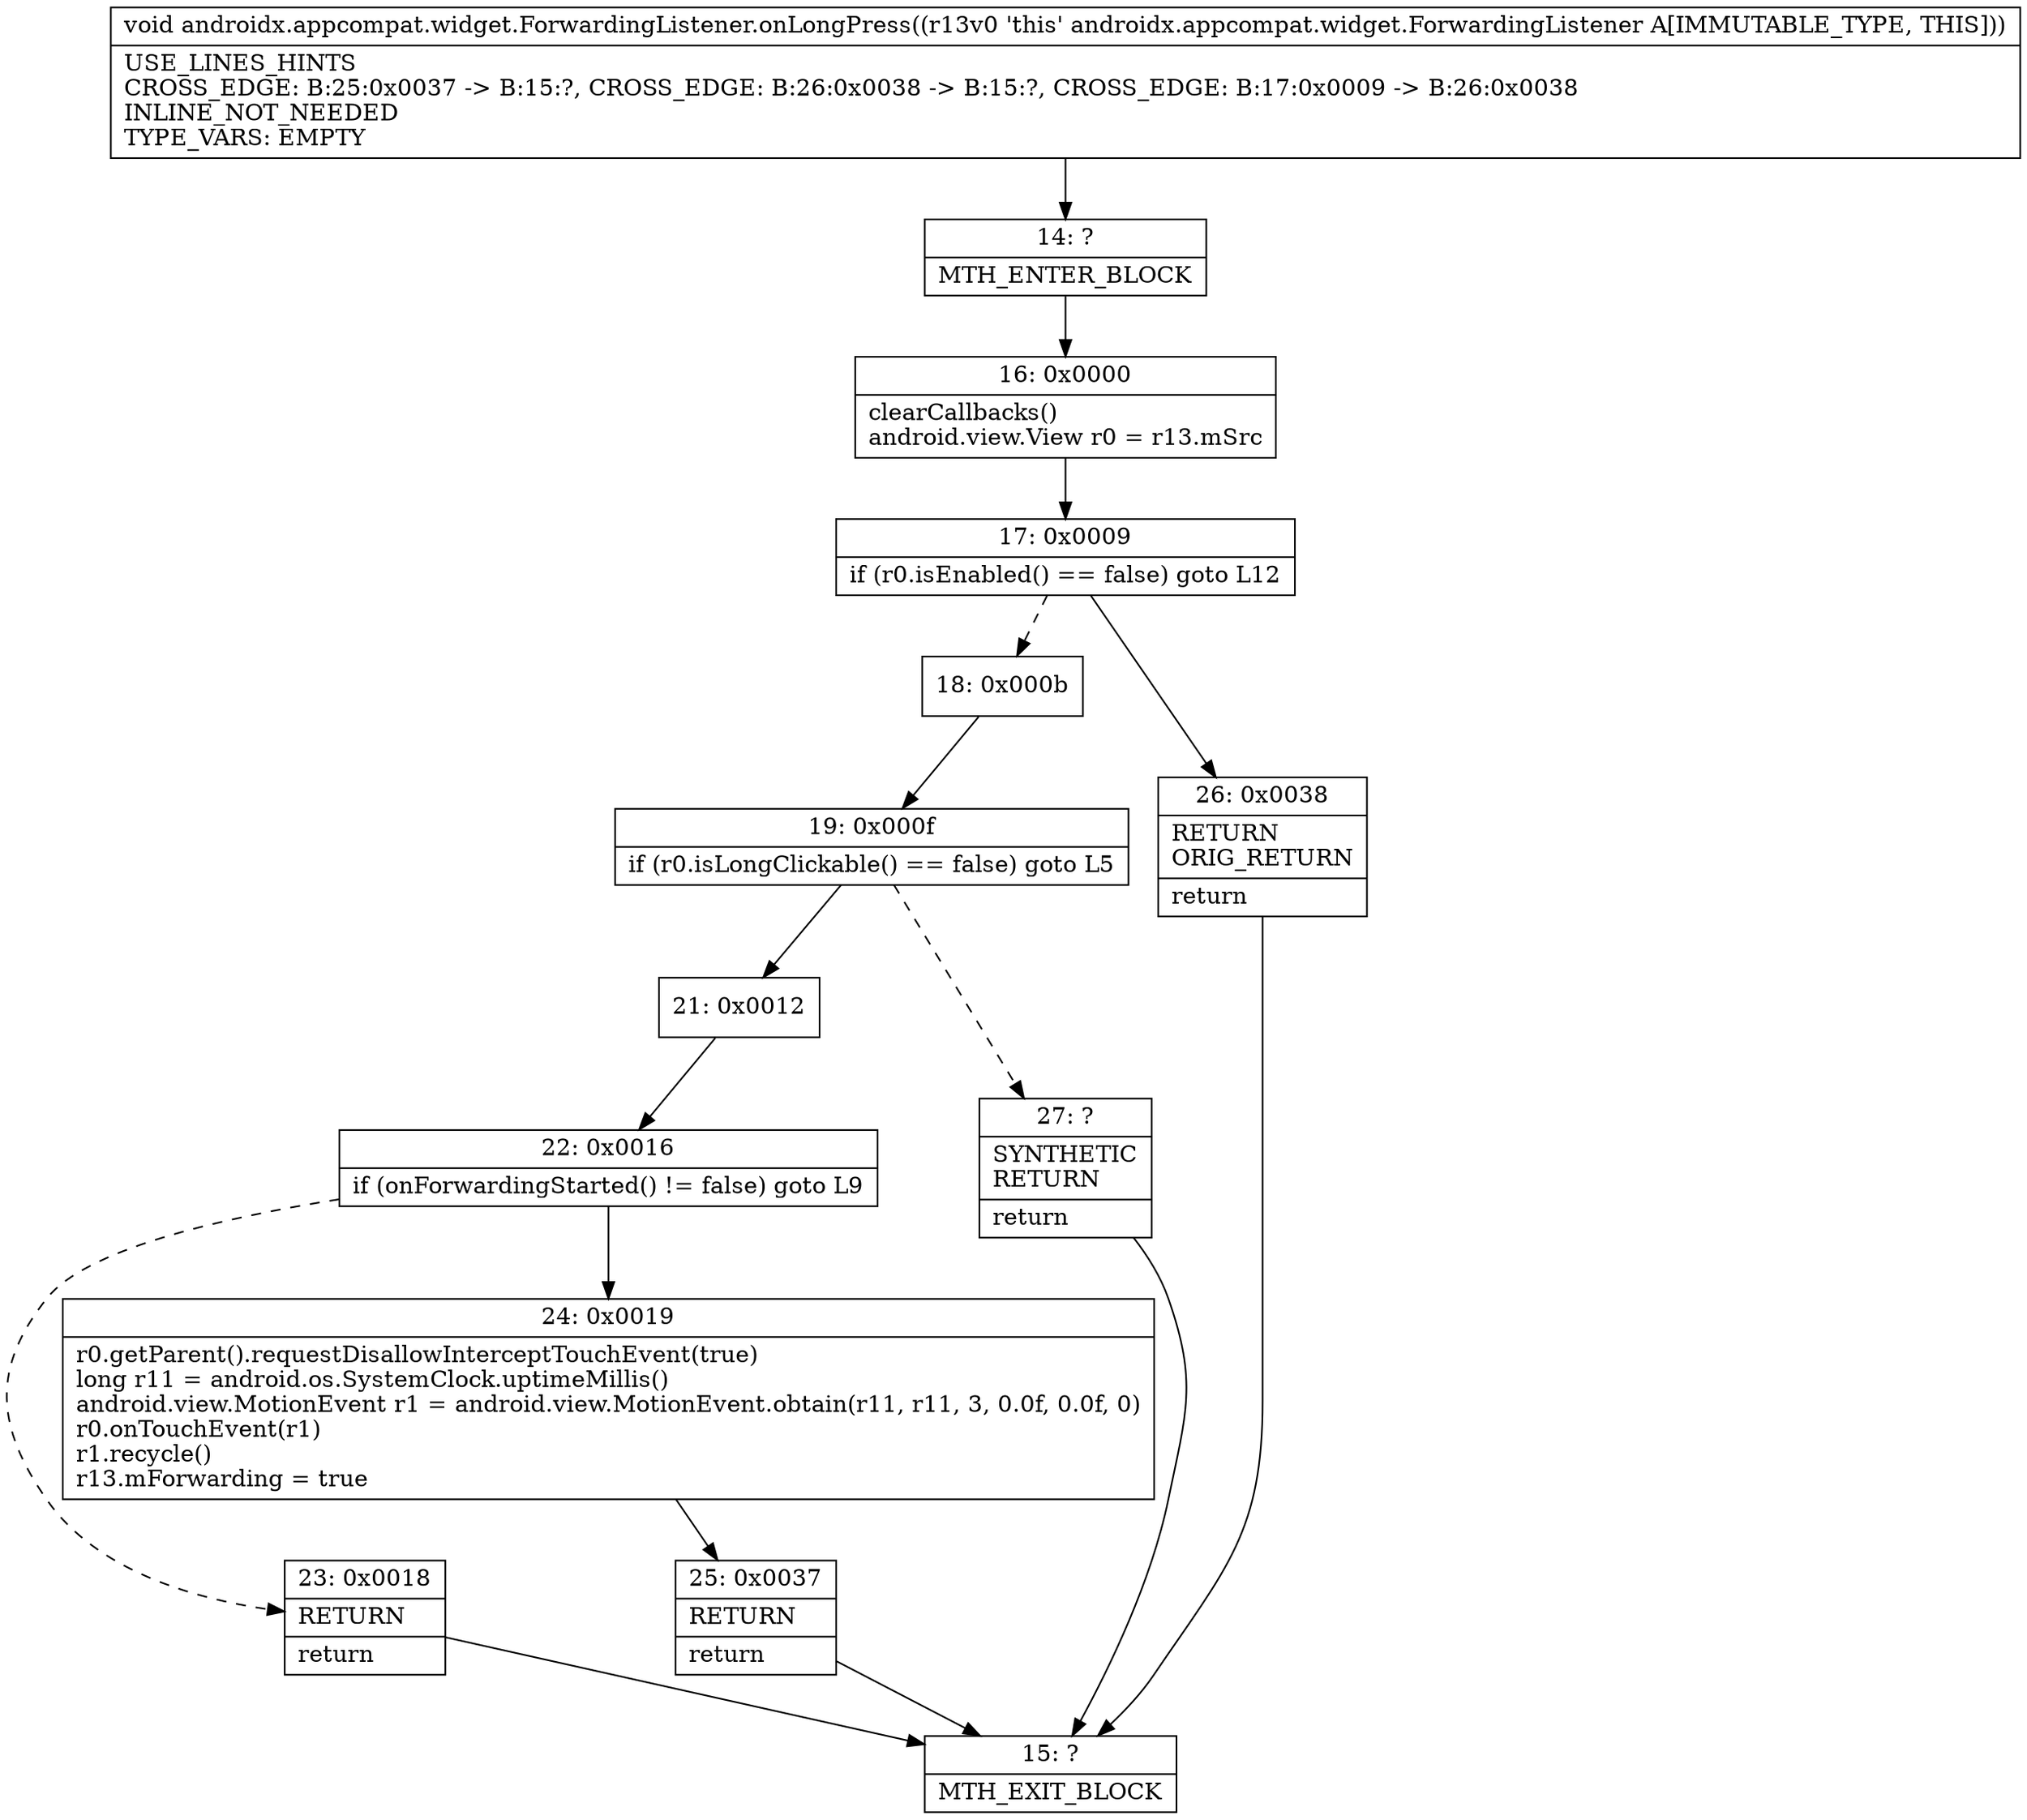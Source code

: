 digraph "CFG forandroidx.appcompat.widget.ForwardingListener.onLongPress()V" {
Node_14 [shape=record,label="{14\:\ ?|MTH_ENTER_BLOCK\l}"];
Node_16 [shape=record,label="{16\:\ 0x0000|clearCallbacks()\landroid.view.View r0 = r13.mSrc\l}"];
Node_17 [shape=record,label="{17\:\ 0x0009|if (r0.isEnabled() == false) goto L12\l}"];
Node_18 [shape=record,label="{18\:\ 0x000b}"];
Node_19 [shape=record,label="{19\:\ 0x000f|if (r0.isLongClickable() == false) goto L5\l}"];
Node_21 [shape=record,label="{21\:\ 0x0012}"];
Node_22 [shape=record,label="{22\:\ 0x0016|if (onForwardingStarted() != false) goto L9\l}"];
Node_23 [shape=record,label="{23\:\ 0x0018|RETURN\l|return\l}"];
Node_15 [shape=record,label="{15\:\ ?|MTH_EXIT_BLOCK\l}"];
Node_24 [shape=record,label="{24\:\ 0x0019|r0.getParent().requestDisallowInterceptTouchEvent(true)\llong r11 = android.os.SystemClock.uptimeMillis()\landroid.view.MotionEvent r1 = android.view.MotionEvent.obtain(r11, r11, 3, 0.0f, 0.0f, 0)\lr0.onTouchEvent(r1)\lr1.recycle()\lr13.mForwarding = true\l}"];
Node_25 [shape=record,label="{25\:\ 0x0037|RETURN\l|return\l}"];
Node_27 [shape=record,label="{27\:\ ?|SYNTHETIC\lRETURN\l|return\l}"];
Node_26 [shape=record,label="{26\:\ 0x0038|RETURN\lORIG_RETURN\l|return\l}"];
MethodNode[shape=record,label="{void androidx.appcompat.widget.ForwardingListener.onLongPress((r13v0 'this' androidx.appcompat.widget.ForwardingListener A[IMMUTABLE_TYPE, THIS]))  | USE_LINES_HINTS\lCROSS_EDGE: B:25:0x0037 \-\> B:15:?, CROSS_EDGE: B:26:0x0038 \-\> B:15:?, CROSS_EDGE: B:17:0x0009 \-\> B:26:0x0038\lINLINE_NOT_NEEDED\lTYPE_VARS: EMPTY\l}"];
MethodNode -> Node_14;Node_14 -> Node_16;
Node_16 -> Node_17;
Node_17 -> Node_18[style=dashed];
Node_17 -> Node_26;
Node_18 -> Node_19;
Node_19 -> Node_21;
Node_19 -> Node_27[style=dashed];
Node_21 -> Node_22;
Node_22 -> Node_23[style=dashed];
Node_22 -> Node_24;
Node_23 -> Node_15;
Node_24 -> Node_25;
Node_25 -> Node_15;
Node_27 -> Node_15;
Node_26 -> Node_15;
}

